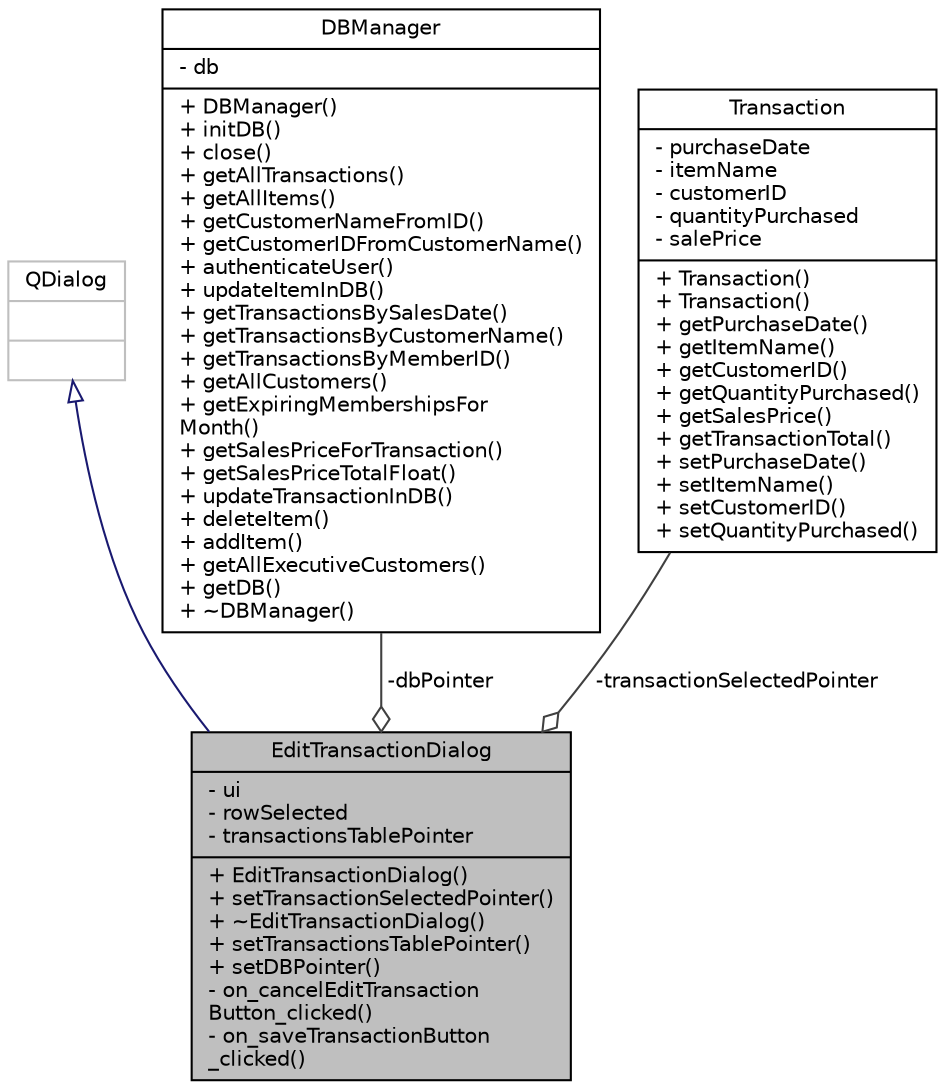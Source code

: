digraph "EditTransactionDialog"
{
 // INTERACTIVE_SVG=YES
  bgcolor="transparent";
  edge [fontname="Helvetica",fontsize="10",labelfontname="Helvetica",labelfontsize="10"];
  node [fontname="Helvetica",fontsize="10",shape=record];
  Node2 [label="{EditTransactionDialog\n|- ui\l- rowSelected\l- transactionsTablePointer\l|+ EditTransactionDialog()\l+ setTransactionSelectedPointer()\l+ ~EditTransactionDialog()\l+ setTransactionsTablePointer()\l+ setDBPointer()\l- on_cancelEditTransaction\lButton_clicked()\l- on_saveTransactionButton\l_clicked()\l}",height=0.2,width=0.4,color="black", fillcolor="grey75", style="filled", fontcolor="black"];
  Node3 -> Node2 [dir="back",color="midnightblue",fontsize="10",style="solid",arrowtail="onormal",fontname="Helvetica"];
  Node3 [label="{QDialog\n||}",height=0.2,width=0.4,color="grey75"];
  Node4 -> Node2 [color="grey25",fontsize="10",style="solid",label=" -dbPointer" ,arrowhead="odiamond",fontname="Helvetica"];
  Node4 [label="{DBManager\n|- db\l|+ DBManager()\l+ initDB()\l+ close()\l+ getAllTransactions()\l+ getAllItems()\l+ getCustomerNameFromID()\l+ getCustomerIDFromCustomerName()\l+ authenticateUser()\l+ updateItemInDB()\l+ getTransactionsBySalesDate()\l+ getTransactionsByCustomerName()\l+ getTransactionsByMemberID()\l+ getAllCustomers()\l+ getExpiringMembershipsFor\lMonth()\l+ getSalesPriceForTransaction()\l+ getSalesPriceTotalFloat()\l+ updateTransactionInDB()\l+ deleteItem()\l+ addItem()\l+ getAllExecutiveCustomers()\l+ getDB()\l+ ~DBManager()\l}",height=0.2,width=0.4,color="black",URL="$class_d_b_manager.html"];
  Node5 -> Node2 [color="grey25",fontsize="10",style="solid",label=" -transactionSelectedPointer" ,arrowhead="odiamond",fontname="Helvetica"];
  Node5 [label="{Transaction\n|- purchaseDate\l- itemName\l- customerID\l- quantityPurchased\l- salePrice\l|+ Transaction()\l+ Transaction()\l+ getPurchaseDate()\l+ getItemName()\l+ getCustomerID()\l+ getQuantityPurchased()\l+ getSalesPrice()\l+ getTransactionTotal()\l+ setPurchaseDate()\l+ setItemName()\l+ setCustomerID()\l+ setQuantityPurchased()\l}",height=0.2,width=0.4,color="black",URL="$class_transaction.html"];
}
